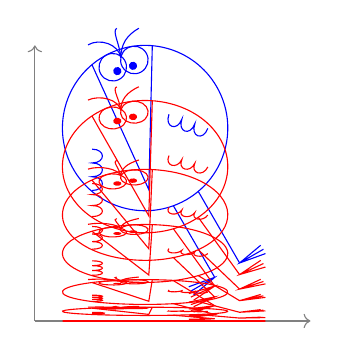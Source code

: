 \begin{tikzpicture}[scale=0.7]

\newcommand\mafigure{\draw[->, gray] (0,0)--(5,0); \draw[->, gray] (0,0)--(0,5);}

\newcommand*\shadok{
\draw circle (3);
\draw (69:2.5) circle (0.5);
\draw (88:2.5) circle (0.5);
\draw (100:3)--(-1,-2)--(55:3);
\fill (71:2.3) circle (0.15);
\fill (86:2.3) circle (0.15);
\draw (-100:3)--++(0,-3)--++(180:1)--++(180:-1)--++(170:1)--++(170:-1)--++(190:1);
\draw (-80:3)--++(0,-3)--++(180:-1)--++(180:1)--++(170:-1)--++(170:1)--++(190:-1);
\draw (79:2.7) .. controls +(60:.5) and +(180:.5) .. +(1.1,.6);
\draw (79:2.7) .. controls +(65:.5) and +(180:.2) .. +(.4,1);
\draw (79:2.7) .. controls +(70:.5) and +(0:.5) .. +(-.8,1);

\begin{scope}[xshift=1cm,rotate=-50, scale=0.5]
\draw (0,0)..controls +(-90:1) and +(-90:1) .. ++(1,0)..controls +(-90:1) and +(-90:1)..++(1,0)..controls +(-90:1) and +(-90:1)..++(1,0);
\end{scope}
\begin{scope}[xshift=-2.8cm, yshift=-1cm, rotate=60, scale=0.5]
\draw (0,0)..controls +(-90:1) and +(-90:1) .. ++(1,0)..controls +(-90:1) and +(-90:1)..++(1,0)..controls +(-90:1) and +(-90:1)..++(1,0);
\end{scope}
}


\mafigure;

%   \coordinate (A) at (6,3);
%   \coordinate (B) at (6,0);   
%   \draw[|->] (A)--(B);
%    \node at (A)[above] {$(x,y)$};  
%    \node at (B)[below] {$x$};  

\begin{scope}[blue, scale=0.5, shift = {(4,7)}, rotate=30]
  \shadok;
\end{scope}

   \foreach \i in {20,45,65,85,95,100}{
\begin{scope}[cm={1,0,0,{1-\i/100},(0,0)},red]
  \begin{scope}[scale=0.5, shift = {(4,7)}, rotate=30]\shadok;\end{scope}
\end{scope}
}
\end{tikzpicture}
